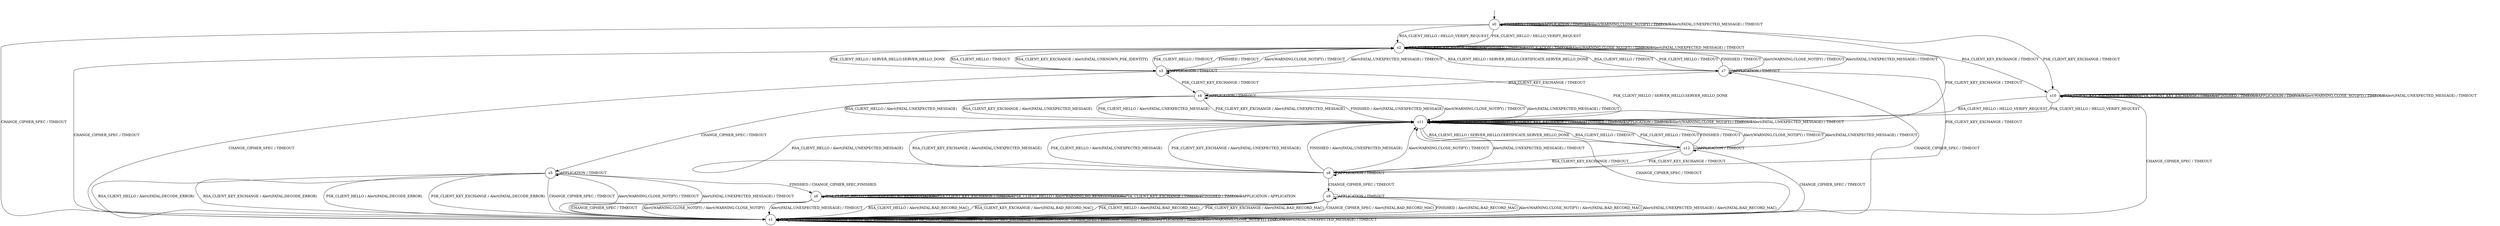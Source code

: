 digraph g {
__start0 [label="" shape="none"];

	s0 [shape="circle" label="s0"];
	s1 [shape="circle" label="s1"];
	s2 [shape="circle" label="s2"];
	s3 [shape="circle" label="s3"];
	s4 [shape="circle" label="s4"];
	s5 [shape="circle" label="s5"];
	s6 [shape="circle" label="s6"];
	s7 [shape="circle" label="s7"];
	s8 [shape="circle" label="s8"];
	s9 [shape="circle" label="s9"];
	s10 [shape="circle" label="s10"];
	s11 [shape="circle" label="s11"];
	s12 [shape="circle" label="s12"];
	s0 -> s2 [label="RSA_CLIENT_HELLO / HELLO_VERIFY_REQUEST"];
	s0 -> s10 [label="RSA_CLIENT_KEY_EXCHANGE / TIMEOUT"];
	s0 -> s2 [label="PSK_CLIENT_HELLO / HELLO_VERIFY_REQUEST"];
	s0 -> s10 [label="PSK_CLIENT_KEY_EXCHANGE / TIMEOUT"];
	s0 -> s1 [label="CHANGE_CIPHER_SPEC / TIMEOUT"];
	s0 -> s0 [label="FINISHED / TIMEOUT"];
	s0 -> s0 [label="APPLICATION / TIMEOUT"];
	s0 -> s0 [label="Alert(WARNING,CLOSE_NOTIFY) / TIMEOUT"];
	s0 -> s0 [label="Alert(FATAL,UNEXPECTED_MESSAGE) / TIMEOUT"];
	s1 -> s1 [label="RSA_CLIENT_HELLO / TIMEOUT"];
	s1 -> s1 [label="RSA_CLIENT_KEY_EXCHANGE / TIMEOUT"];
	s1 -> s1 [label="PSK_CLIENT_HELLO / TIMEOUT"];
	s1 -> s1 [label="PSK_CLIENT_KEY_EXCHANGE / TIMEOUT"];
	s1 -> s1 [label="CHANGE_CIPHER_SPEC / TIMEOUT"];
	s1 -> s1 [label="FINISHED / TIMEOUT"];
	s1 -> s1 [label="APPLICATION / TIMEOUT"];
	s1 -> s1 [label="Alert(WARNING,CLOSE_NOTIFY) / TIMEOUT"];
	s1 -> s1 [label="Alert(FATAL,UNEXPECTED_MESSAGE) / TIMEOUT"];
	s2 -> s7 [label="RSA_CLIENT_HELLO / SERVER_HELLO,CERTIFICATE,SERVER_HELLO_DONE"];
	s2 -> s2 [label="RSA_CLIENT_KEY_EXCHANGE / TIMEOUT"];
	s2 -> s3 [label="PSK_CLIENT_HELLO / SERVER_HELLO,SERVER_HELLO_DONE"];
	s2 -> s11 [label="PSK_CLIENT_KEY_EXCHANGE / TIMEOUT"];
	s2 -> s1 [label="CHANGE_CIPHER_SPEC / TIMEOUT"];
	s2 -> s2 [label="FINISHED / TIMEOUT"];
	s2 -> s2 [label="APPLICATION / TIMEOUT"];
	s2 -> s2 [label="Alert(WARNING,CLOSE_NOTIFY) / TIMEOUT"];
	s2 -> s2 [label="Alert(FATAL,UNEXPECTED_MESSAGE) / TIMEOUT"];
	s3 -> s2 [label="RSA_CLIENT_HELLO / TIMEOUT"];
	s3 -> s2 [label="RSA_CLIENT_KEY_EXCHANGE / Alert(FATAL,UNKNOWN_PSK_IDENTITY)"];
	s3 -> s2 [label="PSK_CLIENT_HELLO / TIMEOUT"];
	s3 -> s4 [label="PSK_CLIENT_KEY_EXCHANGE / TIMEOUT"];
	s3 -> s1 [label="CHANGE_CIPHER_SPEC / TIMEOUT"];
	s3 -> s2 [label="FINISHED / TIMEOUT"];
	s3 -> s3 [label="APPLICATION / TIMEOUT"];
	s3 -> s2 [label="Alert(WARNING,CLOSE_NOTIFY) / TIMEOUT"];
	s3 -> s2 [label="Alert(FATAL,UNEXPECTED_MESSAGE) / TIMEOUT"];
	s4 -> s11 [label="RSA_CLIENT_HELLO / Alert(FATAL,UNEXPECTED_MESSAGE)"];
	s4 -> s11 [label="RSA_CLIENT_KEY_EXCHANGE / Alert(FATAL,UNEXPECTED_MESSAGE)"];
	s4 -> s11 [label="PSK_CLIENT_HELLO / Alert(FATAL,UNEXPECTED_MESSAGE)"];
	s4 -> s11 [label="PSK_CLIENT_KEY_EXCHANGE / Alert(FATAL,UNEXPECTED_MESSAGE)"];
	s4 -> s5 [label="CHANGE_CIPHER_SPEC / TIMEOUT"];
	s4 -> s11 [label="FINISHED / Alert(FATAL,UNEXPECTED_MESSAGE)"];
	s4 -> s4 [label="APPLICATION / TIMEOUT"];
	s4 -> s11 [label="Alert(WARNING,CLOSE_NOTIFY) / TIMEOUT"];
	s4 -> s11 [label="Alert(FATAL,UNEXPECTED_MESSAGE) / TIMEOUT"];
	s5 -> s1 [label="RSA_CLIENT_HELLO / Alert(FATAL,DECODE_ERROR)"];
	s5 -> s1 [label="RSA_CLIENT_KEY_EXCHANGE / Alert(FATAL,DECODE_ERROR)"];
	s5 -> s1 [label="PSK_CLIENT_HELLO / Alert(FATAL,DECODE_ERROR)"];
	s5 -> s1 [label="PSK_CLIENT_KEY_EXCHANGE / Alert(FATAL,DECODE_ERROR)"];
	s5 -> s1 [label="CHANGE_CIPHER_SPEC / TIMEOUT"];
	s5 -> s6 [label="FINISHED / CHANGE_CIPHER_SPEC,FINISHED"];
	s5 -> s5 [label="APPLICATION / TIMEOUT"];
	s5 -> s1 [label="Alert(WARNING,CLOSE_NOTIFY) / TIMEOUT"];
	s5 -> s1 [label="Alert(FATAL,UNEXPECTED_MESSAGE) / TIMEOUT"];
	s6 -> s6 [label="RSA_CLIENT_HELLO / Alert(WARNING,NO_RENEGOTIATION)"];
	s6 -> s6 [label="RSA_CLIENT_KEY_EXCHANGE / TIMEOUT"];
	s6 -> s6 [label="PSK_CLIENT_HELLO / Alert(WARNING,NO_RENEGOTIATION)"];
	s6 -> s6 [label="PSK_CLIENT_KEY_EXCHANGE / TIMEOUT"];
	s6 -> s1 [label="CHANGE_CIPHER_SPEC / TIMEOUT"];
	s6 -> s6 [label="FINISHED / TIMEOUT"];
	s6 -> s6 [label="APPLICATION / APPLICATION"];
	s6 -> s1 [label="Alert(WARNING,CLOSE_NOTIFY) / Alert(WARNING,CLOSE_NOTIFY)"];
	s6 -> s1 [label="Alert(FATAL,UNEXPECTED_MESSAGE) / TIMEOUT"];
	s7 -> s2 [label="RSA_CLIENT_HELLO / TIMEOUT"];
	s7 -> s4 [label="RSA_CLIENT_KEY_EXCHANGE / TIMEOUT"];
	s7 -> s2 [label="PSK_CLIENT_HELLO / TIMEOUT"];
	s7 -> s8 [label="PSK_CLIENT_KEY_EXCHANGE / TIMEOUT"];
	s7 -> s1 [label="CHANGE_CIPHER_SPEC / TIMEOUT"];
	s7 -> s2 [label="FINISHED / TIMEOUT"];
	s7 -> s7 [label="APPLICATION / TIMEOUT"];
	s7 -> s2 [label="Alert(WARNING,CLOSE_NOTIFY) / TIMEOUT"];
	s7 -> s2 [label="Alert(FATAL,UNEXPECTED_MESSAGE) / TIMEOUT"];
	s8 -> s11 [label="RSA_CLIENT_HELLO / Alert(FATAL,UNEXPECTED_MESSAGE)"];
	s8 -> s11 [label="RSA_CLIENT_KEY_EXCHANGE / Alert(FATAL,UNEXPECTED_MESSAGE)"];
	s8 -> s11 [label="PSK_CLIENT_HELLO / Alert(FATAL,UNEXPECTED_MESSAGE)"];
	s8 -> s11 [label="PSK_CLIENT_KEY_EXCHANGE / Alert(FATAL,UNEXPECTED_MESSAGE)"];
	s8 -> s9 [label="CHANGE_CIPHER_SPEC / TIMEOUT"];
	s8 -> s11 [label="FINISHED / Alert(FATAL,UNEXPECTED_MESSAGE)"];
	s8 -> s8 [label="APPLICATION / TIMEOUT"];
	s8 -> s11 [label="Alert(WARNING,CLOSE_NOTIFY) / TIMEOUT"];
	s8 -> s11 [label="Alert(FATAL,UNEXPECTED_MESSAGE) / TIMEOUT"];
	s9 -> s1 [label="RSA_CLIENT_HELLO / Alert(FATAL,BAD_RECORD_MAC)"];
	s9 -> s1 [label="RSA_CLIENT_KEY_EXCHANGE / Alert(FATAL,BAD_RECORD_MAC)"];
	s9 -> s1 [label="PSK_CLIENT_HELLO / Alert(FATAL,BAD_RECORD_MAC)"];
	s9 -> s1 [label="PSK_CLIENT_KEY_EXCHANGE / Alert(FATAL,BAD_RECORD_MAC)"];
	s9 -> s1 [label="CHANGE_CIPHER_SPEC / Alert(FATAL,BAD_RECORD_MAC)"];
	s9 -> s1 [label="FINISHED / Alert(FATAL,BAD_RECORD_MAC)"];
	s9 -> s9 [label="APPLICATION / TIMEOUT"];
	s9 -> s1 [label="Alert(WARNING,CLOSE_NOTIFY) / Alert(FATAL,BAD_RECORD_MAC)"];
	s9 -> s1 [label="Alert(FATAL,UNEXPECTED_MESSAGE) / Alert(FATAL,BAD_RECORD_MAC)"];
	s10 -> s11 [label="RSA_CLIENT_HELLO / HELLO_VERIFY_REQUEST"];
	s10 -> s10 [label="RSA_CLIENT_KEY_EXCHANGE / TIMEOUT"];
	s10 -> s11 [label="PSK_CLIENT_HELLO / HELLO_VERIFY_REQUEST"];
	s10 -> s10 [label="PSK_CLIENT_KEY_EXCHANGE / TIMEOUT"];
	s10 -> s1 [label="CHANGE_CIPHER_SPEC / TIMEOUT"];
	s10 -> s10 [label="FINISHED / TIMEOUT"];
	s10 -> s10 [label="APPLICATION / TIMEOUT"];
	s10 -> s10 [label="Alert(WARNING,CLOSE_NOTIFY) / TIMEOUT"];
	s10 -> s10 [label="Alert(FATAL,UNEXPECTED_MESSAGE) / TIMEOUT"];
	s11 -> s12 [label="RSA_CLIENT_HELLO / SERVER_HELLO,CERTIFICATE,SERVER_HELLO_DONE"];
	s11 -> s11 [label="RSA_CLIENT_KEY_EXCHANGE / TIMEOUT"];
	s11 -> s3 [label="PSK_CLIENT_HELLO / SERVER_HELLO,SERVER_HELLO_DONE"];
	s11 -> s11 [label="PSK_CLIENT_KEY_EXCHANGE / TIMEOUT"];
	s11 -> s1 [label="CHANGE_CIPHER_SPEC / TIMEOUT"];
	s11 -> s11 [label="FINISHED / TIMEOUT"];
	s11 -> s11 [label="APPLICATION / TIMEOUT"];
	s11 -> s11 [label="Alert(WARNING,CLOSE_NOTIFY) / TIMEOUT"];
	s11 -> s11 [label="Alert(FATAL,UNEXPECTED_MESSAGE) / TIMEOUT"];
	s12 -> s11 [label="RSA_CLIENT_HELLO / TIMEOUT"];
	s12 -> s8 [label="RSA_CLIENT_KEY_EXCHANGE / TIMEOUT"];
	s12 -> s11 [label="PSK_CLIENT_HELLO / TIMEOUT"];
	s12 -> s8 [label="PSK_CLIENT_KEY_EXCHANGE / TIMEOUT"];
	s12 -> s1 [label="CHANGE_CIPHER_SPEC / TIMEOUT"];
	s12 -> s11 [label="FINISHED / TIMEOUT"];
	s12 -> s12 [label="APPLICATION / TIMEOUT"];
	s12 -> s11 [label="Alert(WARNING,CLOSE_NOTIFY) / TIMEOUT"];
	s12 -> s11 [label="Alert(FATAL,UNEXPECTED_MESSAGE) / TIMEOUT"];

__start0 -> s0;
}
